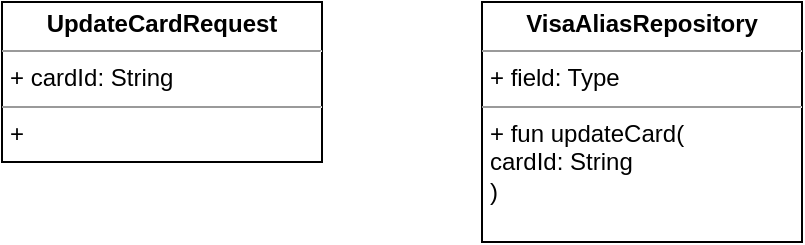 <mxfile version="16.6.3" type="github">
  <diagram id="zOKrXsVMdp97Tz4ENPlp" name="Page-1">
    <mxGraphModel dx="701" dy="474" grid="1" gridSize="10" guides="1" tooltips="1" connect="1" arrows="1" fold="1" page="1" pageScale="1" pageWidth="827" pageHeight="1169" math="0" shadow="0">
      <root>
        <mxCell id="0" />
        <mxCell id="1" parent="0" />
        <mxCell id="4zdMlZ7dndSYQF3rtPdd-1" value="&lt;p style=&quot;margin: 0px ; margin-top: 4px ; text-align: center&quot;&gt;&lt;b&gt;UpdateCardRequest&lt;/b&gt;&lt;/p&gt;&lt;hr size=&quot;1&quot;&gt;&lt;p style=&quot;margin: 0px ; margin-left: 4px&quot;&gt;+ cardId: String&lt;/p&gt;&lt;hr size=&quot;1&quot;&gt;&lt;p style=&quot;margin: 0px ; margin-left: 4px&quot;&gt;+ &lt;br&gt;&lt;/p&gt;" style="verticalAlign=top;align=left;overflow=fill;fontSize=12;fontFamily=Helvetica;html=1;" vertex="1" parent="1">
          <mxGeometry x="80" y="80" width="160" height="80" as="geometry" />
        </mxCell>
        <mxCell id="4zdMlZ7dndSYQF3rtPdd-2" value="&lt;p style=&quot;margin: 0px ; margin-top: 4px ; text-align: center&quot;&gt;&lt;b&gt;VisaAliasRepository&lt;/b&gt;&lt;/p&gt;&lt;hr size=&quot;1&quot;&gt;&lt;p style=&quot;margin: 0px ; margin-left: 4px&quot;&gt;+ field: Type&lt;/p&gt;&lt;hr size=&quot;1&quot;&gt;&lt;p style=&quot;margin: 0px ; margin-left: 4px&quot;&gt;+ fun updateCard(&lt;/p&gt;&lt;p style=&quot;margin: 0px ; margin-left: 4px&quot;&gt;cardId: String&lt;br&gt;&lt;/p&gt;&lt;p style=&quot;margin: 0px ; margin-left: 4px&quot;&gt;)&lt;/p&gt;" style="verticalAlign=top;align=left;overflow=fill;fontSize=12;fontFamily=Helvetica;html=1;" vertex="1" parent="1">
          <mxGeometry x="320" y="80" width="160" height="120" as="geometry" />
        </mxCell>
      </root>
    </mxGraphModel>
  </diagram>
</mxfile>
